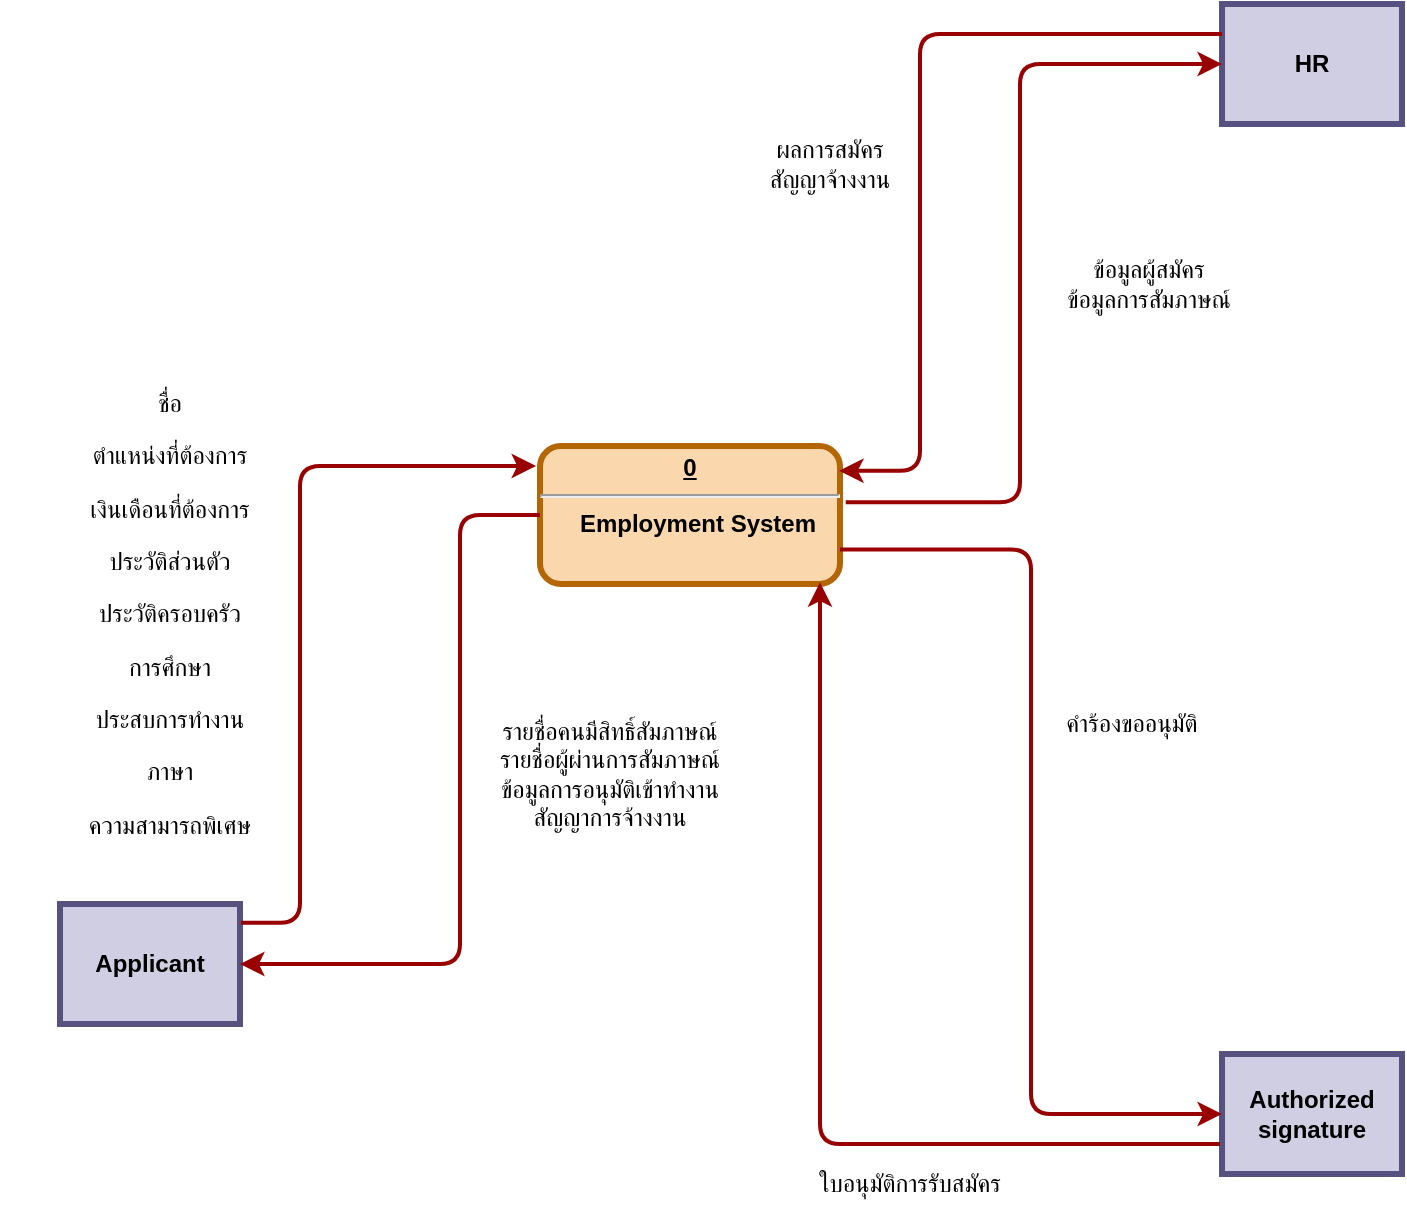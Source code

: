 <mxfile version="20.0.4" type="github" pages="6">
  <diagram name="lv0" id="c7558073-3199-34d8-9f00-42111426c3f3">
    <mxGraphModel dx="1660" dy="834" grid="1" gridSize="10" guides="1" tooltips="1" connect="1" arrows="1" fold="1" page="1" pageScale="1" pageWidth="1169" pageHeight="827" background="none" math="0" shadow="0">
      <root>
        <mxCell id="0" />
        <mxCell id="1" parent="0" />
        <mxCell id="7" value="&lt;p style=&quot;margin: 0px; margin-top: 4px; text-align: center; text-decoration: underline;&quot;&gt;0&lt;/p&gt;&lt;hr&gt;&lt;p style=&quot;margin: 0px; margin-left: 8px;&quot;&gt;Employment System&lt;/p&gt;" style="verticalAlign=middle;align=center;overflow=fill;fontSize=12;fontFamily=Helvetica;html=1;rounded=1;fontStyle=1;strokeWidth=3;fillColor=#fad7ac;strokeColor=#b46504;" parent="1" vertex="1">
          <mxGeometry x="480" y="281" width="150" height="69" as="geometry" />
        </mxCell>
        <mxCell id="12" value="HR" style="whiteSpace=wrap;align=center;verticalAlign=middle;fontStyle=1;strokeWidth=3;fillColor=#d0cee2;strokeColor=#56517e;" parent="1" vertex="1">
          <mxGeometry x="821" y="60.0" width="90" height="60" as="geometry" />
        </mxCell>
        <mxCell id="67" value="" style="edgeStyle=elbowEdgeStyle;elbow=horizontal;strokeColor=#990000;strokeWidth=2;exitX=1.019;exitY=0.408;exitDx=0;exitDy=0;exitPerimeter=0;" parent="1" source="7" target="12" edge="1">
          <mxGeometry width="100" height="100" relative="1" as="geometry">
            <mxPoint x="790.0" y="360" as="sourcePoint" />
            <mxPoint x="890.0" y="260" as="targetPoint" />
            <Array as="points">
              <mxPoint x="720" y="310" />
            </Array>
          </mxGeometry>
        </mxCell>
        <mxCell id="O-4J1lTecAsvAWt9Ey7i-96" value="Applicant" style="whiteSpace=wrap;align=center;verticalAlign=middle;fontStyle=1;strokeWidth=3;fillColor=#d0cee2;strokeColor=#56517e;" parent="1" vertex="1">
          <mxGeometry x="240" y="510" width="90" height="60" as="geometry" />
        </mxCell>
        <mxCell id="O-4J1lTecAsvAWt9Ey7i-98" value="" style="edgeStyle=elbowEdgeStyle;elbow=horizontal;strokeColor=#990000;strokeWidth=2;exitX=0;exitY=0.5;exitDx=0;exitDy=0;entryX=1;entryY=0.5;entryDx=0;entryDy=0;" parent="1" source="7" target="O-4J1lTecAsvAWt9Ey7i-96" edge="1">
          <mxGeometry width="100" height="100" relative="1" as="geometry">
            <mxPoint x="640" y="325.5" as="sourcePoint" />
            <mxPoint x="831" y="100" as="targetPoint" />
            <Array as="points">
              <mxPoint x="440" y="470" />
            </Array>
          </mxGeometry>
        </mxCell>
        <mxCell id="O-4J1lTecAsvAWt9Ey7i-99" value="Authorized signature" style="whiteSpace=wrap;align=center;verticalAlign=middle;fontStyle=1;strokeWidth=3;fillColor=#d0cee2;strokeColor=#56517e;" parent="1" vertex="1">
          <mxGeometry x="821" y="585" width="90" height="60" as="geometry" />
        </mxCell>
        <mxCell id="O-4J1lTecAsvAWt9Ey7i-100" value="" style="edgeStyle=elbowEdgeStyle;elbow=horizontal;strokeColor=#990000;strokeWidth=2;exitX=1;exitY=0.75;exitDx=0;exitDy=0;entryX=0;entryY=0.5;entryDx=0;entryDy=0;" parent="1" source="7" target="O-4J1lTecAsvAWt9Ey7i-99" edge="1">
          <mxGeometry width="100" height="100" relative="1" as="geometry">
            <mxPoint x="490" y="325.5" as="sourcePoint" />
            <mxPoint x="330" y="540" as="targetPoint" />
          </mxGeometry>
        </mxCell>
        <mxCell id="O-4J1lTecAsvAWt9Ey7i-101" value="" style="edgeStyle=elbowEdgeStyle;elbow=horizontal;strokeColor=#990000;strokeWidth=2;entryX=-0.013;entryY=0.145;entryDx=0;entryDy=0;entryPerimeter=0;exitX=1.006;exitY=0.156;exitDx=0;exitDy=0;exitPerimeter=0;" parent="1" source="O-4J1lTecAsvAWt9Ey7i-96" target="7" edge="1">
          <mxGeometry width="100" height="100" relative="1" as="geometry">
            <mxPoint x="330" y="510" as="sourcePoint" />
            <mxPoint x="581" y="400" as="targetPoint" />
            <Array as="points">
              <mxPoint x="360" y="500" />
              <mxPoint x="360" y="480" />
              <mxPoint x="360" y="480" />
              <mxPoint x="370" y="390" />
            </Array>
          </mxGeometry>
        </mxCell>
        <mxCell id="O-4J1lTecAsvAWt9Ey7i-102" value="&lt;p style=&quot;&quot;&gt;ชื่อ&lt;/p&gt;&lt;p style=&quot;&quot;&gt;ตำแหน่งที่ต้องการ&lt;/p&gt;&lt;p style=&quot;&quot;&gt;เงินเดือนที่ต้องการ&lt;/p&gt;&lt;p style=&quot;&quot;&gt;ประวัติส่วนตัว&lt;/p&gt;&lt;p style=&quot;&quot;&gt;ประวัติครอบครัว&lt;/p&gt;&lt;p style=&quot;&quot;&gt;การศึกษา&lt;/p&gt;&lt;p style=&quot;&quot;&gt;ประสบการทำงาน&lt;/p&gt;&lt;p style=&quot;&quot;&gt;ภาษา&lt;/p&gt;&lt;p style=&quot;&quot;&gt;ความสามารถพิเศษ&lt;/p&gt;" style="text;html=1;strokeColor=none;fillColor=none;align=center;verticalAlign=middle;whiteSpace=wrap;rounded=0;" parent="1" vertex="1">
          <mxGeometry x="210" y="250" width="170" height="230" as="geometry" />
        </mxCell>
        <mxCell id="O-4J1lTecAsvAWt9Ey7i-103" value="" style="edgeStyle=elbowEdgeStyle;elbow=horizontal;strokeColor=#990000;strokeWidth=2;entryX=0.93;entryY=0.988;entryDx=0;entryDy=0;entryPerimeter=0;" parent="1" target="7" edge="1">
          <mxGeometry width="100" height="100" relative="1" as="geometry">
            <mxPoint x="820" y="630" as="sourcePoint" />
            <mxPoint x="620" y="370" as="targetPoint" />
            <Array as="points">
              <mxPoint x="620" y="500" />
            </Array>
          </mxGeometry>
        </mxCell>
        <mxCell id="O-4J1lTecAsvAWt9Ey7i-104" value="คำร้องขออนุมัติ" style="text;html=1;strokeColor=none;fillColor=none;align=center;verticalAlign=middle;whiteSpace=wrap;rounded=0;fontFamily=Helvetica;fontSize=12;" parent="1" vertex="1">
          <mxGeometry x="731" y="400" width="90" height="40" as="geometry" />
        </mxCell>
        <mxCell id="O-4J1lTecAsvAWt9Ey7i-105" value="ใบอนุมัติการรับสมัคร" style="text;html=1;strokeColor=none;fillColor=none;align=center;verticalAlign=middle;whiteSpace=wrap;rounded=0;fontFamily=Helvetica;fontSize=12;" parent="1" vertex="1">
          <mxGeometry x="610" y="630" width="110" height="40" as="geometry" />
        </mxCell>
        <mxCell id="O-4J1lTecAsvAWt9Ey7i-106" value="รายชื่อคนมีสิทธิ์สัมภาษณ์&lt;br&gt;รายชื่อผู้ผ่านการสัมภาษณ์&lt;br&gt;ข้อมูลการอนุมัติเข้าทำงาน&lt;br&gt;สัญญาการจ้างงาน" style="text;html=1;strokeColor=none;fillColor=none;align=center;verticalAlign=middle;whiteSpace=wrap;rounded=0;fontFamily=Helvetica;fontSize=12;" parent="1" vertex="1">
          <mxGeometry x="440" y="360" width="150" height="170" as="geometry" />
        </mxCell>
        <mxCell id="O-4J1lTecAsvAWt9Ey7i-107" value="" style="edgeStyle=elbowEdgeStyle;elbow=horizontal;strokeColor=#990000;strokeWidth=2;exitX=0;exitY=0.25;exitDx=0;exitDy=0;entryX=0.997;entryY=0.179;entryDx=0;entryDy=0;entryPerimeter=0;" parent="1" source="12" target="7" edge="1">
          <mxGeometry width="100" height="100" relative="1" as="geometry">
            <mxPoint x="560" y="110" as="sourcePoint" />
            <mxPoint x="620" y="280" as="targetPoint" />
            <Array as="points">
              <mxPoint x="670" y="210" />
              <mxPoint x="680" y="130" />
            </Array>
          </mxGeometry>
        </mxCell>
        <mxCell id="O-4J1lTecAsvAWt9Ey7i-108" value="ข้อมูลผู้สมัคร&lt;br&gt;ข้อมูลการสัมภาษณ์" style="text;html=1;strokeColor=none;fillColor=none;align=center;verticalAlign=middle;whiteSpace=wrap;rounded=0;fontFamily=Helvetica;fontSize=12;" parent="1" vertex="1">
          <mxGeometry x="720" y="180" width="129" height="40" as="geometry" />
        </mxCell>
        <mxCell id="O-4J1lTecAsvAWt9Ey7i-109" value="ผลการสมัคร&lt;br&gt;สัญญาจ้างงาน" style="text;html=1;strokeColor=none;fillColor=none;align=center;verticalAlign=middle;whiteSpace=wrap;rounded=0;fontFamily=Helvetica;fontSize=12;" parent="1" vertex="1">
          <mxGeometry x="580" y="120" width="90" height="40" as="geometry" />
        </mxCell>
      </root>
    </mxGraphModel>
  </diagram>
  <diagram id="8sLC1xAiwVmiXuyFqgA7" name="DFD Fragments (1)">
    <mxGraphModel dx="1872" dy="834" grid="1" gridSize="10" guides="1" tooltips="1" connect="1" arrows="1" fold="1" page="1" pageScale="1" pageWidth="1169" pageHeight="827" math="0" shadow="0">
      <root>
        <mxCell id="0" />
        <mxCell id="1" parent="0" />
        <mxCell id="LtosZw7uV1UbpfrUT2hH-1" value="&lt;p style=&quot;margin: 4px 0px 0px; text-align: center; text-decoration: underline; font-size: 15px;&quot;&gt;&lt;span style=&quot;font-weight: normal;&quot;&gt;&lt;font style=&quot;font-size: 15px;&quot;&gt;1&lt;/font&gt;&lt;/span&gt;&lt;/p&gt;&lt;hr style=&quot;font-size: 15px;&quot;&gt;&lt;h2 style=&quot;background: transparent; border: 0px; margin: 0px 0px 20px; outline: 0px; padding: 0px; vertical-align: baseline; font-family: Arial, sans-serif; line-height: normal; letter-spacing: 0.5px; color: rgb(21, 51, 89); font-size: 15px;&quot;&gt;&lt;span style=&quot;background: transparent; border: 0px; margin: 0px; outline: 0px; padding: 0px; vertical-align: baseline; font-weight: normal;&quot;&gt;&lt;font style=&quot;font-size: 15px;&quot;&gt;Job Advertisement&lt;/font&gt;&lt;/span&gt;&lt;/h2&gt;" style="verticalAlign=middle;align=center;overflow=fill;fontSize=12;fontFamily=Helvetica;html=1;rounded=1;fontStyle=1;strokeWidth=3;fillColor=#fad7ac;strokeColor=#b46504;" parent="1" vertex="1">
          <mxGeometry x="600" y="379" width="150" height="61" as="geometry" />
        </mxCell>
        <mxCell id="z_L3z3zvhja_8bKu9Rp_-1" value="" style="edgeStyle=elbowEdgeStyle;elbow=horizontal;strokeColor=#990000;strokeWidth=2;exitX=0;exitY=0.5;exitDx=0;exitDy=0;entryX=-0.017;entryY=0.38;entryDx=0;entryDy=0;entryPerimeter=0;" parent="1" source="W3A5kHGVkcdwmaHuLIsQ-1" target="LtosZw7uV1UbpfrUT2hH-1" edge="1">
          <mxGeometry width="100" height="100" relative="1" as="geometry">
            <mxPoint x="410" y="400" as="sourcePoint" />
            <mxPoint x="400" y="400" as="targetPoint" />
            <Array as="points">
              <mxPoint x="480" y="390" />
            </Array>
          </mxGeometry>
        </mxCell>
        <mxCell id="W3A5kHGVkcdwmaHuLIsQ-1" value="HR" style="whiteSpace=wrap;align=center;verticalAlign=middle;fontStyle=1;strokeWidth=3;fillColor=#d0cee2;strokeColor=#56517e;" parent="1" vertex="1">
          <mxGeometry x="290" y="230" width="90" height="60" as="geometry" />
        </mxCell>
        <mxCell id="SFrPOgw51Fl_ykylfter-1" value="ข้อมูลการประกาศรับสมัครที่ต้องการปรับปรุง/เรียกดู" style="text;html=1;strokeColor=none;fillColor=none;align=center;verticalAlign=middle;whiteSpace=wrap;rounded=0;fontFamily=Helvetica;fontSize=12;" parent="1" vertex="1">
          <mxGeometry x="490" y="290" width="260" height="40" as="geometry" />
        </mxCell>
        <mxCell id="wBqopczfIAgqduGIGE79-1" value="Applicant" style="whiteSpace=wrap;align=center;verticalAlign=middle;fontStyle=1;strokeWidth=3;fillColor=#d0cee2;strokeColor=#56517e;" parent="1" vertex="1">
          <mxGeometry x="630" y="610" width="90" height="60" as="geometry" />
        </mxCell>
        <mxCell id="wBqopczfIAgqduGIGE79-3" value="" style="edgeStyle=elbowEdgeStyle;elbow=horizontal;strokeColor=#990000;strokeWidth=2;entryX=0.556;entryY=0;entryDx=0;entryDy=0;entryPerimeter=0;" parent="1" target="wBqopczfIAgqduGIGE79-1" edge="1">
          <mxGeometry width="100" height="100" relative="1" as="geometry">
            <mxPoint x="680" y="440" as="sourcePoint" />
            <mxPoint x="685" y="550" as="targetPoint" />
            <Array as="points">
              <mxPoint x="680" y="490" />
              <mxPoint x="690" y="550" />
              <mxPoint x="670" y="500" />
              <mxPoint x="690" y="570" />
            </Array>
          </mxGeometry>
        </mxCell>
        <mxCell id="wBqopczfIAgqduGIGE79-4" value="ข้อมูลการรับสมัคร" style="text;html=1;strokeColor=none;fillColor=none;align=center;verticalAlign=middle;whiteSpace=wrap;rounded=0;fontFamily=Helvetica;fontSize=12;" parent="1" vertex="1">
          <mxGeometry x="680" y="510" width="129" height="40" as="geometry" />
        </mxCell>
        <mxCell id="wBqopczfIAgqduGIGE79-5" value="" style="edgeStyle=elbowEdgeStyle;elbow=horizontal;strokeColor=#990000;strokeWidth=2;exitX=0;exitY=0.75;exitDx=0;exitDy=0;entryX=0.5;entryY=1;entryDx=0;entryDy=0;" parent="1" source="LtosZw7uV1UbpfrUT2hH-1" target="W3A5kHGVkcdwmaHuLIsQ-1" edge="1">
          <mxGeometry width="100" height="100" relative="1" as="geometry">
            <mxPoint x="520" y="450" as="sourcePoint" />
            <mxPoint x="350" y="480" as="targetPoint" />
            <Array as="points">
              <mxPoint x="500" y="540" />
              <mxPoint x="520" y="560" />
              <mxPoint x="500" y="510" />
              <mxPoint x="520" y="580" />
            </Array>
          </mxGeometry>
        </mxCell>
        <mxCell id="wBqopczfIAgqduGIGE79-6" value="ข้อมูลที่ผ่านการปรับปรุง/เรียกดู" style="text;html=1;strokeColor=none;fillColor=none;align=center;verticalAlign=middle;whiteSpace=wrap;rounded=0;fontFamily=Helvetica;fontSize=12;" parent="1" vertex="1">
          <mxGeometry x="325" y="550" width="260" height="40" as="geometry" />
        </mxCell>
      </root>
    </mxGraphModel>
  </diagram>
  <diagram id="nleLwlhJniTahkU61J5l" name="DFD Fragments (2)">
    <mxGraphModel dx="1872" dy="834" grid="1" gridSize="10" guides="1" tooltips="1" connect="1" arrows="1" fold="1" page="1" pageScale="1" pageWidth="1169" pageHeight="827" math="0" shadow="0">
      <root>
        <mxCell id="0" />
        <mxCell id="1" parent="0" />
        <mxCell id="G-CJamxf3PC7zpNuXS-P-1" value="&lt;p style=&quot;margin: 4px 0px 0px; text-align: center; text-decoration: underline; font-size: 15px;&quot;&gt;&lt;span style=&quot;font-weight: 400;&quot;&gt;2&lt;/span&gt;&lt;/p&gt;&lt;hr style=&quot;font-size: 15px;&quot;&gt;&lt;h2 style=&quot;background: transparent; border: 0px; margin: 0px 0px 20px; outline: 0px; padding: 0px; vertical-align: baseline; font-family: Arial, sans-serif; line-height: normal; letter-spacing: 0.5px; color: rgb(21, 51, 89); font-size: 15px;&quot;&gt;&lt;span style=&quot;background: transparent; border: 0px; margin: 0px; outline: 0px; padding: 0px; vertical-align: baseline; font-weight: normal;&quot;&gt;&lt;font style=&quot;font-size: 15px;&quot;&gt;Fill Out a Job Application&lt;/font&gt;&lt;/span&gt;&lt;/h2&gt;" style="verticalAlign=middle;align=center;overflow=fill;fontSize=12;fontFamily=Helvetica;html=1;rounded=1;fontStyle=1;strokeWidth=3;fillColor=#fad7ac;strokeColor=#b46504;" parent="1" vertex="1">
          <mxGeometry x="485" y="380" width="200" height="67" as="geometry" />
        </mxCell>
        <mxCell id="DEe9jedS6KyF-IOuDwaO-1" value="HR" style="whiteSpace=wrap;align=center;verticalAlign=middle;fontStyle=1;strokeWidth=3;fillColor=#d0cee2;strokeColor=#56517e;" parent="1" vertex="1">
          <mxGeometry x="290" y="230" width="90" height="60" as="geometry" />
        </mxCell>
        <mxCell id="DEe9jedS6KyF-IOuDwaO-2" value="Applicant" style="whiteSpace=wrap;align=center;verticalAlign=middle;fontStyle=1;strokeWidth=3;fillColor=#d0cee2;strokeColor=#56517e;" parent="1" vertex="1">
          <mxGeometry x="540" y="740" width="90" height="60" as="geometry" />
        </mxCell>
        <mxCell id="DEe9jedS6KyF-IOuDwaO-3" value="" style="edgeStyle=elbowEdgeStyle;elbow=horizontal;strokeColor=#990000;strokeWidth=2;exitX=0.5;exitY=0;exitDx=0;exitDy=0;" parent="1" source="DEe9jedS6KyF-IOuDwaO-2" edge="1">
          <mxGeometry width="100" height="100" relative="1" as="geometry">
            <mxPoint x="690" y="440" as="sourcePoint" />
            <mxPoint x="585" y="450" as="targetPoint" />
            <Array as="points">
              <mxPoint x="585" y="540" />
              <mxPoint x="680" y="490" />
              <mxPoint x="690" y="550" />
              <mxPoint x="670" y="500" />
              <mxPoint x="690" y="570" />
            </Array>
          </mxGeometry>
        </mxCell>
        <mxCell id="DEe9jedS6KyF-IOuDwaO-4" value="ข้อมูลการสมัคร" style="text;html=1;strokeColor=none;fillColor=none;align=center;verticalAlign=middle;whiteSpace=wrap;rounded=0;fontFamily=Helvetica;fontSize=12;" parent="1" vertex="1">
          <mxGeometry x="440" y="220" width="129" height="40" as="geometry" />
        </mxCell>
        <mxCell id="-PxKNaYnL8R88wHX3lTG-1" value="" style="edgeStyle=elbowEdgeStyle;elbow=horizontal;strokeColor=#990000;strokeWidth=2;exitX=0.5;exitY=0;exitDx=0;exitDy=0;entryX=1;entryY=0.5;entryDx=0;entryDy=0;" parent="1" source="G-CJamxf3PC7zpNuXS-P-1" target="DEe9jedS6KyF-IOuDwaO-1" edge="1">
          <mxGeometry width="100" height="100" relative="1" as="geometry">
            <mxPoint x="520" y="130" as="sourcePoint" />
            <mxPoint x="520" y="343" as="targetPoint" />
            <Array as="points">
              <mxPoint x="580" y="280" />
              <mxPoint x="615" y="173" />
              <mxPoint x="625" y="233" />
              <mxPoint x="605" y="183" />
              <mxPoint x="625" y="253" />
            </Array>
          </mxGeometry>
        </mxCell>
        <mxCell id="l5Qv_Z_ZlALvkvl0f38m-1" value="&lt;p style=&quot;&quot;&gt;ชื่อ&lt;/p&gt;&lt;p style=&quot;&quot;&gt;ตำแหน่งที่ต้องการ&lt;/p&gt;&lt;p style=&quot;&quot;&gt;เงินเดือนที่ต้องการ&lt;/p&gt;&lt;p style=&quot;&quot;&gt;ประวัติส่วนตัว&lt;/p&gt;&lt;p style=&quot;&quot;&gt;ประวัติครอบครัว&lt;/p&gt;&lt;p style=&quot;&quot;&gt;การศึกษา&lt;/p&gt;&lt;p style=&quot;&quot;&gt;ประสบการทำงาน&lt;/p&gt;&lt;p style=&quot;&quot;&gt;ภาษา&lt;/p&gt;&lt;p style=&quot;&quot;&gt;ความสามารถพิเศษ&lt;/p&gt;" style="text;html=1;strokeColor=none;fillColor=none;align=center;verticalAlign=middle;whiteSpace=wrap;rounded=0;" parent="1" vertex="1">
          <mxGeometry x="585" y="480" width="170" height="230" as="geometry" />
        </mxCell>
        <mxCell id="l5Qv_Z_ZlALvkvl0f38m-2" value="" style="edgeStyle=elbowEdgeStyle;elbow=horizontal;strokeColor=#990000;strokeWidth=2;exitX=1;exitY=0.5;exitDx=0;exitDy=0;" parent="1" source="G-CJamxf3PC7zpNuXS-P-1" edge="1">
          <mxGeometry width="100" height="100" relative="1" as="geometry">
            <mxPoint x="595" y="390" as="sourcePoint" />
            <mxPoint x="890" y="414" as="targetPoint" />
            <Array as="points">
              <mxPoint x="780" y="414" />
              <mxPoint x="625" y="183" />
              <mxPoint x="635" y="243" />
              <mxPoint x="615" y="193" />
              <mxPoint x="635" y="263" />
            </Array>
          </mxGeometry>
        </mxCell>
        <mxCell id="l5Qv_Z_ZlALvkvl0f38m-3" value="ข้อมูลผู้สมัคร" style="shape=partialRectangle;whiteSpace=wrap;html=1;left=0;right=0;fillColor=none;fontFamily=Helvetica;fontSize=15;" parent="1" vertex="1">
          <mxGeometry x="890" y="390" width="120" height="46" as="geometry" />
        </mxCell>
      </root>
    </mxGraphModel>
  </diagram>
  <diagram id="qltZQpy9sZm854QSvAhM" name="DFD Fragments (3)">
    <mxGraphModel dx="1872" dy="834" grid="1" gridSize="10" guides="1" tooltips="1" connect="1" arrows="1" fold="1" page="1" pageScale="1" pageWidth="1169" pageHeight="827" math="0" shadow="0">
      <root>
        <mxCell id="0" />
        <mxCell id="1" parent="0" />
        <mxCell id="NMnraWfw_cRmOXTxUpeJ-1" value="&lt;p style=&quot;margin: 4px 0px 0px; text-align: center; text-decoration: underline; font-size: 15px;&quot;&gt;&lt;span style=&quot;font-weight: 400;&quot;&gt;3&lt;/span&gt;&lt;/p&gt;&lt;hr style=&quot;font-size: 15px;&quot;&gt;&lt;h2 style=&quot;background: transparent; border: 0px; margin: 0px 0px 20px; outline: 0px; padding: 0px; vertical-align: baseline; line-height: normal;&quot;&gt;&lt;font face=&quot;Arial, sans-serif&quot; color=&quot;#153359&quot;&gt;&lt;span style=&quot;font-size: 15px; font-weight: 400; letter-spacing: 0.5px;&quot;&gt;Selection of Applicants&lt;/span&gt;&lt;/font&gt;&lt;br&gt;&lt;/h2&gt;" style="verticalAlign=middle;align=center;overflow=fill;fontSize=12;fontFamily=Helvetica;html=1;rounded=1;fontStyle=1;strokeWidth=3;fillColor=#fad7ac;strokeColor=#b46504;" parent="1" vertex="1">
          <mxGeometry x="485" y="380" width="200" height="67" as="geometry" />
        </mxCell>
        <mxCell id="XkGkj0_2CDNx-xTY7Uyo-1" value="" style="edgeStyle=elbowEdgeStyle;elbow=horizontal;strokeColor=#990000;strokeWidth=2;" parent="1" edge="1">
          <mxGeometry width="100" height="100" relative="1" as="geometry">
            <mxPoint x="685" y="413" as="sourcePoint" />
            <mxPoint x="885" y="413" as="targetPoint" />
            <Array as="points">
              <mxPoint x="775" y="413" />
              <mxPoint x="620" y="182" />
              <mxPoint x="630" y="242" />
              <mxPoint x="610" y="192" />
              <mxPoint x="630" y="262" />
            </Array>
          </mxGeometry>
        </mxCell>
        <mxCell id="qbEIOUkaqbJXR9jE9BNx-1" value="ข้อมูลผู้มีสิทธิ์สัมภาษณ์" style="shape=partialRectangle;whiteSpace=wrap;html=1;left=0;right=0;fillColor=none;fontFamily=Helvetica;fontSize=15;" parent="1" vertex="1">
          <mxGeometry x="890" y="390" width="150" height="46" as="geometry" />
        </mxCell>
        <mxCell id="qbEIOUkaqbJXR9jE9BNx-2" value="ข้อมูลผู้สมัคร" style="shape=partialRectangle;whiteSpace=wrap;html=1;left=0;right=0;fillColor=none;fontFamily=Helvetica;fontSize=15;" parent="1" vertex="1">
          <mxGeometry x="160" y="390" width="120" height="46" as="geometry" />
        </mxCell>
        <mxCell id="qbEIOUkaqbJXR9jE9BNx-3" value="" style="edgeStyle=elbowEdgeStyle;elbow=horizontal;strokeColor=#990000;strokeWidth=2;" parent="1" edge="1">
          <mxGeometry width="100" height="100" relative="1" as="geometry">
            <mxPoint x="285" y="414.0" as="sourcePoint" />
            <mxPoint x="485" y="414.0" as="targetPoint" />
            <Array as="points">
              <mxPoint x="375" y="414" />
              <mxPoint x="220" y="183" />
              <mxPoint x="230" y="243" />
              <mxPoint x="210" y="193" />
              <mxPoint x="230" y="263" />
            </Array>
          </mxGeometry>
        </mxCell>
        <mxCell id="XTr4BTC9t5j9Ilk2rqUG-1" value="HR" style="whiteSpace=wrap;align=center;verticalAlign=middle;fontStyle=1;strokeWidth=3;fillColor=#d0cee2;strokeColor=#56517e;" parent="1" vertex="1">
          <mxGeometry x="300" y="230" width="90" height="60" as="geometry" />
        </mxCell>
        <mxCell id="XTr4BTC9t5j9Ilk2rqUG-2" value="ข้อมูลการสมัครงาน" style="text;html=1;strokeColor=none;fillColor=none;align=center;verticalAlign=middle;whiteSpace=wrap;rounded=0;fontFamily=Helvetica;fontSize=12;" parent="1" vertex="1">
          <mxGeometry x="440" y="220" width="129" height="40" as="geometry" />
        </mxCell>
        <mxCell id="XTr4BTC9t5j9Ilk2rqUG-3" value="" style="edgeStyle=elbowEdgeStyle;elbow=horizontal;strokeColor=#990000;strokeWidth=2;exitX=0.5;exitY=0;exitDx=0;exitDy=0;entryX=1;entryY=0.5;entryDx=0;entryDy=0;" parent="1" source="NMnraWfw_cRmOXTxUpeJ-1" target="XTr4BTC9t5j9Ilk2rqUG-1" edge="1">
          <mxGeometry width="100" height="100" relative="1" as="geometry">
            <mxPoint x="585" y="380" as="sourcePoint" />
            <mxPoint x="520" y="343" as="targetPoint" />
            <Array as="points">
              <mxPoint x="580" y="280" />
              <mxPoint x="615" y="173" />
              <mxPoint x="625" y="233" />
              <mxPoint x="605" y="183" />
              <mxPoint x="625" y="253" />
            </Array>
          </mxGeometry>
        </mxCell>
        <mxCell id="3X-KB7NoF67AKiEBlAXK-1" value="" style="edgeStyle=elbowEdgeStyle;elbow=horizontal;strokeColor=#990000;strokeWidth=2;exitX=1;exitY=0.75;exitDx=0;exitDy=0;" parent="1" source="XTr4BTC9t5j9Ilk2rqUG-1" edge="1">
          <mxGeometry width="100" height="100" relative="1" as="geometry">
            <mxPoint x="340" y="330.0" as="sourcePoint" />
            <mxPoint x="540" y="380" as="targetPoint" />
            <Array as="points">
              <mxPoint x="540" y="300" />
              <mxPoint x="420" y="310" />
              <mxPoint x="540" y="320" />
              <mxPoint x="360" y="340" />
              <mxPoint x="275" y="99" />
              <mxPoint x="285" y="159" />
              <mxPoint x="265" y="109" />
              <mxPoint x="285" y="179" />
            </Array>
          </mxGeometry>
        </mxCell>
        <mxCell id="3X-KB7NoF67AKiEBlAXK-2" value="รายชื่อผู้ผ่านการสัมภาษณ์งาน" style="text;html=1;strokeColor=none;fillColor=none;align=center;verticalAlign=middle;whiteSpace=wrap;rounded=0;fontFamily=Helvetica;fontSize=12;" parent="1" vertex="1">
          <mxGeometry x="380" y="290" width="149" height="40" as="geometry" />
        </mxCell>
        <mxCell id="Lu41KiXMuXi3T5_g15Eh-1" value="Authorized signature" style="whiteSpace=wrap;align=center;verticalAlign=middle;fontStyle=1;strokeWidth=3;fillColor=#d0cee2;strokeColor=#56517e;" parent="1" vertex="1">
          <mxGeometry x="800" y="570" width="90" height="60" as="geometry" />
        </mxCell>
        <mxCell id="Lu41KiXMuXi3T5_g15Eh-2" value="" style="edgeStyle=elbowEdgeStyle;elbow=horizontal;strokeColor=#990000;strokeWidth=2;exitX=0.5;exitY=1;exitDx=0;exitDy=0;entryX=0;entryY=0.5;entryDx=0;entryDy=0;" parent="1" source="NMnraWfw_cRmOXTxUpeJ-1" target="Lu41KiXMuXi3T5_g15Eh-1" edge="1">
          <mxGeometry width="100" height="100" relative="1" as="geometry">
            <mxPoint x="585" y="460.0" as="sourcePoint" />
            <mxPoint x="290" y="690.25" as="targetPoint" />
            <Array as="points">
              <mxPoint x="590" y="613" />
            </Array>
          </mxGeometry>
        </mxCell>
        <mxCell id="Lu41KiXMuXi3T5_g15Eh-3" value="คำร้องขออนุมัติ" style="text;html=1;strokeColor=none;fillColor=none;align=center;verticalAlign=middle;whiteSpace=wrap;rounded=0;fontFamily=Helvetica;fontSize=12;" parent="1" vertex="1">
          <mxGeometry x="670" y="560" width="90" height="40" as="geometry" />
        </mxCell>
        <mxCell id="Lu41KiXMuXi3T5_g15Eh-4" value="" style="edgeStyle=elbowEdgeStyle;elbow=horizontal;strokeColor=#990000;strokeWidth=2;exitX=0.5;exitY=1;exitDx=0;exitDy=0;entryX=0.363;entryY=0.991;entryDx=0;entryDy=0;entryPerimeter=0;" parent="1" source="Lu41KiXMuXi3T5_g15Eh-1" target="NMnraWfw_cRmOXTxUpeJ-1" edge="1">
          <mxGeometry width="100" height="100" relative="1" as="geometry">
            <mxPoint x="560" y="590.0" as="sourcePoint" />
            <mxPoint x="775" y="743" as="targetPoint" />
            <Array as="points">
              <mxPoint x="565" y="756" />
            </Array>
          </mxGeometry>
        </mxCell>
        <mxCell id="Lu41KiXMuXi3T5_g15Eh-5" value="การอนุมัติ" style="text;html=1;strokeColor=none;fillColor=none;align=center;verticalAlign=middle;whiteSpace=wrap;rounded=0;fontFamily=Helvetica;fontSize=12;" parent="1" vertex="1">
          <mxGeometry x="660" y="720" width="90" height="40" as="geometry" />
        </mxCell>
        <mxCell id="09dTxcQ6dQYqg093Nzus-1" value="Authorized signature" style="whiteSpace=wrap;align=center;verticalAlign=middle;fontStyle=1;strokeWidth=3;fillColor=#d0cee2;strokeColor=#56517e;" parent="1" vertex="1">
          <mxGeometry x="800" y="570" width="90" height="60" as="geometry" />
        </mxCell>
        <mxCell id="09dTxcQ6dQYqg093Nzus-2" value="" style="edgeStyle=elbowEdgeStyle;elbow=horizontal;strokeColor=#990000;strokeWidth=2;exitX=0.5;exitY=1;exitDx=0;exitDy=0;entryX=0;entryY=0.5;entryDx=0;entryDy=0;" parent="1" target="09dTxcQ6dQYqg093Nzus-1" edge="1">
          <mxGeometry width="100" height="100" relative="1" as="geometry">
            <mxPoint x="585" y="447" as="sourcePoint" />
            <mxPoint x="290" y="690.25" as="targetPoint" />
            <Array as="points">
              <mxPoint x="590" y="613" />
            </Array>
          </mxGeometry>
        </mxCell>
        <mxCell id="09dTxcQ6dQYqg093Nzus-3" value="คำร้องขออนุมัติ" style="text;html=1;strokeColor=none;fillColor=none;align=center;verticalAlign=middle;whiteSpace=wrap;rounded=0;fontFamily=Helvetica;fontSize=12;" parent="1" vertex="1">
          <mxGeometry x="670" y="560" width="90" height="40" as="geometry" />
        </mxCell>
      </root>
    </mxGraphModel>
  </diagram>
  <diagram id="IAJVAnzr9V3GliZeMvCe" name="DFD Fragments (4)">
    <mxGraphModel dx="1872" dy="834" grid="1" gridSize="10" guides="1" tooltips="1" connect="1" arrows="1" fold="1" page="1" pageScale="1" pageWidth="1169" pageHeight="827" math="0" shadow="0">
      <root>
        <mxCell id="0" />
        <mxCell id="1" parent="0" />
        <mxCell id="hAdEK6f-JViYCakwtKsw-1" value="&lt;p style=&quot;margin: 4px 0px 0px; text-align: center; text-decoration: underline; font-size: 15px;&quot;&gt;&lt;span style=&quot;font-weight: 400;&quot;&gt;4&lt;/span&gt;&lt;/p&gt;&lt;hr style=&quot;font-size: 15px;&quot;&gt;&lt;h2 style=&quot;background: transparent; border: 0px; margin: 0px 0px 20px; outline: 0px; padding: 0px; vertical-align: baseline; line-height: normal;&quot;&gt;&lt;font face=&quot;Arial, sans-serif&quot; color=&quot;#153359&quot;&gt;&lt;span style=&quot;font-size: 15px; font-weight: 400; letter-spacing: 0.5px;&quot;&gt;Report&lt;/span&gt;&lt;/font&gt;&lt;/h2&gt;" style="verticalAlign=middle;align=center;overflow=fill;fontSize=12;fontFamily=Helvetica;html=1;rounded=1;fontStyle=1;strokeWidth=3;fillColor=#fad7ac;strokeColor=#b46504;" parent="1" vertex="1">
          <mxGeometry x="485" y="380" width="200" height="67" as="geometry" />
        </mxCell>
        <mxCell id="e-7hdSGmClChZMW_bAOF-1" value="HR" style="whiteSpace=wrap;align=center;verticalAlign=middle;fontStyle=1;strokeWidth=3;fillColor=#d0cee2;strokeColor=#56517e;" parent="1" vertex="1">
          <mxGeometry x="300" y="230" width="90" height="60" as="geometry" />
        </mxCell>
        <mxCell id="e-7hdSGmClChZMW_bAOF-2" value="ข้อมูลการสัมภาษณ์" style="text;html=1;strokeColor=none;fillColor=none;align=center;verticalAlign=middle;whiteSpace=wrap;rounded=0;fontFamily=Helvetica;fontSize=12;" parent="1" vertex="1">
          <mxGeometry x="456" y="220" width="129" height="40" as="geometry" />
        </mxCell>
        <mxCell id="e-7hdSGmClChZMW_bAOF-3" value="รายชื่อผู้ผ่านการสัมภาษณ์" style="text;html=1;strokeColor=none;fillColor=none;align=center;verticalAlign=middle;whiteSpace=wrap;rounded=0;fontFamily=Helvetica;fontSize=12;" parent="1" vertex="1">
          <mxGeometry x="400" y="290" width="149" height="40" as="geometry" />
        </mxCell>
        <mxCell id="uWT2rGwftHXEIClU3fvB-1" value="" style="edgeStyle=elbowEdgeStyle;elbow=horizontal;strokeColor=#990000;strokeWidth=2;entryX=1;entryY=0.5;entryDx=0;entryDy=0;" parent="1" target="e-7hdSGmClChZMW_bAOF-1" edge="1">
          <mxGeometry width="100" height="100" relative="1" as="geometry">
            <mxPoint x="610" y="378" as="sourcePoint" />
            <mxPoint x="669" y="355" as="targetPoint" />
            <Array as="points">
              <mxPoint x="610" y="330" />
              <mxPoint x="549" y="285" />
              <mxPoint x="669" y="295" />
              <mxPoint x="489" y="315" />
              <mxPoint x="404" y="74" />
              <mxPoint x="414" y="134" />
              <mxPoint x="394" y="84" />
              <mxPoint x="414" y="154" />
            </Array>
          </mxGeometry>
        </mxCell>
        <mxCell id="uWT2rGwftHXEIClU3fvB-2" value="" style="edgeStyle=elbowEdgeStyle;elbow=horizontal;strokeColor=#990000;strokeWidth=2;exitX=1;exitY=0.75;exitDx=0;exitDy=0;" parent="1" source="e-7hdSGmClChZMW_bAOF-1" edge="1">
          <mxGeometry width="100" height="100" relative="1" as="geometry">
            <mxPoint x="400" y="285" as="sourcePoint" />
            <mxPoint x="550" y="380" as="targetPoint" />
            <Array as="points">
              <mxPoint x="550" y="310" />
              <mxPoint x="430" y="320" />
              <mxPoint x="550" y="330" />
              <mxPoint x="370" y="350" />
              <mxPoint x="285" y="109" />
              <mxPoint x="295" y="169" />
              <mxPoint x="275" y="119" />
              <mxPoint x="295" y="189" />
            </Array>
          </mxGeometry>
        </mxCell>
        <mxCell id="gFaY8AUNLkl9NvaKRvEB-1" value="" style="edgeStyle=elbowEdgeStyle;elbow=horizontal;strokeColor=#990000;strokeWidth=2;" parent="1" edge="1">
          <mxGeometry width="100" height="100" relative="1" as="geometry">
            <mxPoint x="285" y="414" as="sourcePoint" />
            <mxPoint x="485" y="414" as="targetPoint" />
            <Array as="points">
              <mxPoint x="375" y="414" />
              <mxPoint x="220" y="183" />
              <mxPoint x="230" y="243" />
              <mxPoint x="210" y="193" />
              <mxPoint x="230" y="263" />
            </Array>
          </mxGeometry>
        </mxCell>
        <mxCell id="gFaY8AUNLkl9NvaKRvEB-2" value="ข้อมูลผู้มีสิทธิ์สัมภาษณ์" style="shape=partialRectangle;whiteSpace=wrap;html=1;left=0;right=0;fillColor=none;fontFamily=Helvetica;fontSize=15;" parent="1" vertex="1">
          <mxGeometry x="130" y="391" width="150" height="46" as="geometry" />
        </mxCell>
        <mxCell id="udkFmBMs0dbvIUtfg85Y-1" value="ข้อมูลการรับเข้าทำงาน" style="shape=partialRectangle;whiteSpace=wrap;html=1;left=0;right=0;fillColor=none;fontFamily=Helvetica;fontSize=15;" parent="1" vertex="1">
          <mxGeometry x="890" y="391" width="150" height="46" as="geometry" />
        </mxCell>
        <mxCell id="udkFmBMs0dbvIUtfg85Y-2" value="" style="edgeStyle=elbowEdgeStyle;elbow=horizontal;strokeColor=#990000;strokeWidth=2;" parent="1" edge="1">
          <mxGeometry width="100" height="100" relative="1" as="geometry">
            <mxPoint x="685" y="413.52" as="sourcePoint" />
            <mxPoint x="885" y="413.52" as="targetPoint" />
            <Array as="points">
              <mxPoint x="775" y="413.52" />
              <mxPoint x="620" y="182.52" />
              <mxPoint x="630" y="242.52" />
              <mxPoint x="610" y="192.52" />
              <mxPoint x="630" y="262.52" />
            </Array>
          </mxGeometry>
        </mxCell>
        <mxCell id="bI0ZbWlsxCEWj-szLsqG-1" value="" style="edgeStyle=elbowEdgeStyle;elbow=horizontal;strokeColor=#990000;strokeWidth=2;exitX=0;exitY=0.75;exitDx=0;exitDy=0;" parent="1" source="bI0ZbWlsxCEWj-szLsqG-3" target="hAdEK6f-JViYCakwtKsw-1" edge="1">
          <mxGeometry width="100" height="100" relative="1" as="geometry">
            <mxPoint x="845" y="630" as="sourcePoint" />
            <mxPoint x="570" y="460" as="targetPoint" />
            <Array as="points">
              <mxPoint x="570" y="560" />
            </Array>
          </mxGeometry>
        </mxCell>
        <mxCell id="bI0ZbWlsxCEWj-szLsqG-2" value="การอนุมัติการจ้างงาน" style="text;html=1;strokeColor=none;fillColor=none;align=center;verticalAlign=middle;whiteSpace=wrap;rounded=0;fontFamily=Helvetica;fontSize=12;" parent="1" vertex="1">
          <mxGeometry x="650" y="620" width="110" height="40" as="geometry" />
        </mxCell>
        <mxCell id="bI0ZbWlsxCEWj-szLsqG-3" value="Authorized signature" style="whiteSpace=wrap;align=center;verticalAlign=middle;fontStyle=1;strokeWidth=3;fillColor=#d0cee2;strokeColor=#56517e;" parent="1" vertex="1">
          <mxGeometry x="800" y="570" width="90" height="60" as="geometry" />
        </mxCell>
        <mxCell id="bI0ZbWlsxCEWj-szLsqG-4" value="" style="edgeStyle=elbowEdgeStyle;elbow=horizontal;strokeColor=#990000;strokeWidth=2;exitX=0.5;exitY=1;exitDx=0;exitDy=0;entryX=0;entryY=0.5;entryDx=0;entryDy=0;" parent="1" source="hAdEK6f-JViYCakwtKsw-1" target="bI0ZbWlsxCEWj-szLsqG-3" edge="1">
          <mxGeometry width="100" height="100" relative="1" as="geometry">
            <mxPoint x="585" y="447" as="sourcePoint" />
            <mxPoint x="290" y="690.25" as="targetPoint" />
            <Array as="points">
              <mxPoint x="590" y="613" />
            </Array>
          </mxGeometry>
        </mxCell>
        <mxCell id="bI0ZbWlsxCEWj-szLsqG-5" value="คำร้องขออนุมัติ" style="text;html=1;strokeColor=none;fillColor=none;align=center;verticalAlign=middle;whiteSpace=wrap;rounded=0;fontFamily=Helvetica;fontSize=12;" parent="1" vertex="1">
          <mxGeometry x="670" y="560" width="90" height="40" as="geometry" />
        </mxCell>
        <mxCell id="KDFcHM0jmLefQEeZ76cd-1" value="Applicant" style="whiteSpace=wrap;align=center;verticalAlign=middle;fontStyle=1;strokeWidth=3;fillColor=#d0cee2;strokeColor=#56517e;" parent="1" vertex="1">
          <mxGeometry x="240" y="700" width="90" height="60" as="geometry" />
        </mxCell>
        <mxCell id="KDFcHM0jmLefQEeZ76cd-2" value="" style="edgeStyle=elbowEdgeStyle;elbow=horizontal;strokeColor=#990000;strokeWidth=2;exitX=1;exitY=0.5;exitDx=0;exitDy=0;entryX=0;entryY=1;entryDx=0;entryDy=0;" parent="1" source="KDFcHM0jmLefQEeZ76cd-1" target="hAdEK6f-JViYCakwtKsw-1" edge="1">
          <mxGeometry width="100" height="100" relative="1" as="geometry">
            <mxPoint x="430" y="410" as="sourcePoint" />
            <mxPoint x="325" y="420" as="targetPoint" />
            <Array as="points">
              <mxPoint x="440" y="520" />
              <mxPoint x="420" y="460" />
              <mxPoint x="430" y="520" />
              <mxPoint x="410" y="470" />
              <mxPoint x="430" y="540" />
            </Array>
          </mxGeometry>
        </mxCell>
        <mxCell id="Ei0Ilnx4tNydho9pKVgR-1" value="ข้อมูลการสัมภาษณ์" style="text;html=1;strokeColor=none;fillColor=none;align=center;verticalAlign=middle;whiteSpace=wrap;rounded=0;fontFamily=Helvetica;fontSize=12;" parent="1" vertex="1">
          <mxGeometry x="430" y="660" width="129" height="40" as="geometry" />
        </mxCell>
        <mxCell id="Ei0Ilnx4tNydho9pKVgR-2" value="" style="edgeStyle=elbowEdgeStyle;elbow=horizontal;strokeColor=#990000;strokeWidth=2;exitX=0;exitY=0.75;exitDx=0;exitDy=0;entryX=0.556;entryY=0;entryDx=0;entryDy=0;entryPerimeter=0;" parent="1" source="hAdEK6f-JViYCakwtKsw-1" target="KDFcHM0jmLefQEeZ76cd-1" edge="1">
          <mxGeometry width="100" height="100" relative="1" as="geometry">
            <mxPoint x="125" y="595" as="sourcePoint" />
            <mxPoint x="290" y="690" as="targetPoint" />
            <Array as="points">
              <mxPoint x="290" y="450" />
              <mxPoint x="165" y="640" />
              <mxPoint x="285" y="650" />
              <mxPoint x="105" y="670" />
              <mxPoint x="20" y="429" />
              <mxPoint x="30" y="489" />
              <mxPoint x="10" y="439" />
              <mxPoint x="30" y="509" />
            </Array>
          </mxGeometry>
        </mxCell>
        <mxCell id="Ei0Ilnx4tNydho9pKVgR-3" value="ผลการสัมภาษณ์" style="text;html=1;strokeColor=none;fillColor=none;align=center;verticalAlign=middle;whiteSpace=wrap;rounded=0;fontFamily=Helvetica;fontSize=12;" parent="1" vertex="1">
          <mxGeometry x="271" y="550" width="129" height="40" as="geometry" />
        </mxCell>
      </root>
    </mxGraphModel>
  </diagram>
  <diagram id="SYDRPaeIRv5nN8a1ZeaU" name="รวม">
    <mxGraphModel dx="2880" dy="1283" grid="1" gridSize="10" guides="1" tooltips="1" connect="1" arrows="1" fold="1" page="1" pageScale="1" pageWidth="1169" pageHeight="827" math="0" shadow="0">
      <root>
        <mxCell id="0" />
        <mxCell id="1" parent="0" />
        <mxCell id="Z_1l81pfSoPoxN2BK8_--1" value="&lt;p style=&quot;margin: 4px 0px 0px; text-align: center; text-decoration: underline; font-size: 15px;&quot;&gt;&lt;span style=&quot;font-weight: normal;&quot;&gt;&lt;font style=&quot;font-size: 15px;&quot;&gt;1&lt;/font&gt;&lt;/span&gt;&lt;/p&gt;&lt;hr style=&quot;font-size: 15px;&quot;&gt;&lt;h2 style=&quot;background: transparent; border: 0px; margin: 0px 0px 20px; outline: 0px; padding: 0px; vertical-align: baseline; font-family: Arial, sans-serif; line-height: normal; letter-spacing: 0.5px; color: rgb(21, 51, 89); font-size: 15px;&quot;&gt;&lt;span style=&quot;background: transparent; border: 0px; margin: 0px; outline: 0px; padding: 0px; vertical-align: baseline; font-weight: normal;&quot;&gt;&lt;font style=&quot;font-size: 15px;&quot;&gt;Job Advertisement&lt;/font&gt;&lt;/span&gt;&lt;/h2&gt;" style="verticalAlign=middle;align=center;overflow=fill;fontSize=12;fontFamily=Helvetica;html=1;rounded=1;fontStyle=1;strokeWidth=3;fillColor=#fad7ac;strokeColor=#b46504;" vertex="1" parent="1">
          <mxGeometry x="580" y="660" width="150" height="61" as="geometry" />
        </mxCell>
        <mxCell id="Z_1l81pfSoPoxN2BK8_--2" value="" style="edgeStyle=elbowEdgeStyle;elbow=horizontal;strokeColor=#990000;strokeWidth=2;entryX=0;entryY=0.75;entryDx=0;entryDy=0;exitX=0.352;exitY=1.014;exitDx=0;exitDy=0;exitPerimeter=0;" edge="1" parent="1" source="Z_1l81pfSoPoxN2BK8_--3" target="Z_1l81pfSoPoxN2BK8_--1">
          <mxGeometry width="100" height="100" relative="1" as="geometry">
            <mxPoint x="230" y="340" as="sourcePoint" />
            <mxPoint x="400" y="360" as="targetPoint" />
            <Array as="points">
              <mxPoint x="310" y="520" />
            </Array>
          </mxGeometry>
        </mxCell>
        <mxCell id="Z_1l81pfSoPoxN2BK8_--3" value="HR" style="whiteSpace=wrap;align=center;verticalAlign=middle;fontStyle=1;strokeWidth=3;fillColor=#d0cee2;strokeColor=#56517e;" vertex="1" parent="1">
          <mxGeometry x="280" y="210" width="90" height="60" as="geometry" />
        </mxCell>
        <mxCell id="Z_1l81pfSoPoxN2BK8_--4" value="ข้อมูลการประกาศรับสมัครที่ต้องการปรับปรุง/เรียกดู" style="text;html=1;strokeColor=none;fillColor=none;align=center;verticalAlign=middle;whiteSpace=wrap;rounded=0;fontFamily=Helvetica;fontSize=12;" vertex="1" parent="1">
          <mxGeometry x="50" y="520" width="260" height="40" as="geometry" />
        </mxCell>
        <mxCell id="Z_1l81pfSoPoxN2BK8_--5" value="Applicant" style="whiteSpace=wrap;align=center;verticalAlign=middle;fontStyle=1;strokeWidth=3;fillColor=#d0cee2;strokeColor=#56517e;" vertex="1" parent="1">
          <mxGeometry x="870" y="430" width="90" height="60" as="geometry" />
        </mxCell>
        <mxCell id="Z_1l81pfSoPoxN2BK8_--6" value="" style="edgeStyle=elbowEdgeStyle;elbow=horizontal;strokeColor=#990000;strokeWidth=2;exitX=0.4;exitY=-0.041;exitDx=0;exitDy=0;exitPerimeter=0;" edge="1" parent="1" target="Z_1l81pfSoPoxN2BK8_--5" source="Z_1l81pfSoPoxN2BK8_--1">
          <mxGeometry width="100" height="100" relative="1" as="geometry">
            <mxPoint x="640" y="650" as="sourcePoint" />
            <mxPoint x="640" y="410" as="targetPoint" />
            <Array as="points">
              <mxPoint x="640" y="610" />
              <mxPoint x="680" y="450" />
              <mxPoint x="690" y="510" />
              <mxPoint x="670" y="460" />
              <mxPoint x="690" y="530" />
            </Array>
          </mxGeometry>
        </mxCell>
        <mxCell id="Z_1l81pfSoPoxN2BK8_--7" value="ข้อมูลการรับสมัคร" style="text;html=1;strokeColor=none;fillColor=none;align=center;verticalAlign=middle;whiteSpace=wrap;rounded=0;fontFamily=Helvetica;fontSize=12;" vertex="1" parent="1">
          <mxGeometry x="525" y="490" width="120" height="30" as="geometry" />
        </mxCell>
        <mxCell id="Z_1l81pfSoPoxN2BK8_--8" value="" style="edgeStyle=elbowEdgeStyle;elbow=horizontal;strokeColor=#990000;strokeWidth=2;exitX=-0.006;exitY=0.123;exitDx=0;exitDy=0;entryX=1;entryY=0.75;entryDx=0;entryDy=0;exitPerimeter=0;" edge="1" parent="1" source="Z_1l81pfSoPoxN2BK8_--1" target="Z_1l81pfSoPoxN2BK8_--3">
          <mxGeometry width="100" height="100" relative="1" as="geometry">
            <mxPoint x="520" y="410" as="sourcePoint" />
            <mxPoint x="350" y="440" as="targetPoint" />
            <Array as="points">
              <mxPoint x="500" y="500" />
              <mxPoint x="520" y="520" />
              <mxPoint x="500" y="470" />
              <mxPoint x="520" y="540" />
            </Array>
          </mxGeometry>
        </mxCell>
        <mxCell id="Z_1l81pfSoPoxN2BK8_--9" value="ข้อมูลที่ผ่านการปรับปรุง/เรียกดู" style="text;html=1;strokeColor=none;fillColor=none;align=center;verticalAlign=middle;whiteSpace=wrap;rounded=0;fontFamily=Helvetica;fontSize=12;" vertex="1" parent="1">
          <mxGeometry x="359" y="220" width="200" height="30" as="geometry" />
        </mxCell>
        <mxCell id="3Zrs9h4hffd7g7u0QByl-1" value="&lt;p style=&quot;margin: 4px 0px 0px; text-align: center; text-decoration: underline; font-size: 15px;&quot;&gt;&lt;span style=&quot;font-weight: 400;&quot;&gt;2&lt;/span&gt;&lt;/p&gt;&lt;hr style=&quot;font-size: 15px;&quot;&gt;&lt;h2 style=&quot;background: transparent; border: 0px; margin: 0px 0px 20px; outline: 0px; padding: 0px; vertical-align: baseline; font-family: Arial, sans-serif; line-height: normal; letter-spacing: 0.5px; color: rgb(21, 51, 89); font-size: 15px;&quot;&gt;&lt;span style=&quot;background: transparent; border: 0px; margin: 0px; outline: 0px; padding: 0px; vertical-align: baseline; font-weight: normal;&quot;&gt;&lt;font style=&quot;font-size: 15px;&quot;&gt;Fill Out a Job Application&lt;/font&gt;&lt;/span&gt;&lt;/h2&gt;" style="verticalAlign=middle;align=center;overflow=fill;fontSize=12;fontFamily=Helvetica;html=1;rounded=1;fontStyle=1;strokeWidth=3;fillColor=#fad7ac;strokeColor=#b46504;" vertex="1" parent="1">
          <mxGeometry x="609" y="80" width="200" height="67" as="geometry" />
        </mxCell>
        <mxCell id="3Zrs9h4hffd7g7u0QByl-5" value="ข้อมูลการสมัคร" style="text;html=1;strokeColor=none;fillColor=none;align=center;verticalAlign=middle;whiteSpace=wrap;rounded=0;fontFamily=Helvetica;fontSize=12;" vertex="1" parent="1">
          <mxGeometry x="430" y="120" width="129" height="40" as="geometry" />
        </mxCell>
        <mxCell id="3Zrs9h4hffd7g7u0QByl-6" value="" style="edgeStyle=elbowEdgeStyle;elbow=horizontal;strokeColor=#990000;strokeWidth=2;exitX=0;exitY=0.5;exitDx=0;exitDy=0;entryX=0.444;entryY=0;entryDx=0;entryDy=0;entryPerimeter=0;" edge="1" parent="1" source="3Zrs9h4hffd7g7u0QByl-1" target="Z_1l81pfSoPoxN2BK8_--3">
          <mxGeometry width="100" height="100" relative="1" as="geometry">
            <mxPoint x="520" y="90" as="sourcePoint" />
            <mxPoint x="320" y="200" as="targetPoint" />
            <Array as="points">
              <mxPoint x="320" y="114" />
              <mxPoint x="615" y="133" />
              <mxPoint x="625" y="193" />
              <mxPoint x="605" y="143" />
              <mxPoint x="625" y="213" />
            </Array>
          </mxGeometry>
        </mxCell>
        <mxCell id="3Zrs9h4hffd7g7u0QByl-7" value="&lt;p style=&quot;&quot;&gt;ชื่อ&lt;/p&gt;&lt;p style=&quot;&quot;&gt;ตำแหน่งที่ต้องการ&lt;/p&gt;&lt;p style=&quot;&quot;&gt;เงินเดือนที่ต้องการ&lt;/p&gt;&lt;p style=&quot;&quot;&gt;ประวัติส่วนตัว&lt;/p&gt;&lt;p style=&quot;&quot;&gt;ประวัติครอบครัว&lt;/p&gt;&lt;p style=&quot;&quot;&gt;การศึกษา&lt;/p&gt;&lt;p style=&quot;&quot;&gt;ประสบการทำงาน&lt;/p&gt;&lt;p style=&quot;&quot;&gt;ภาษา&lt;/p&gt;&lt;p style=&quot;&quot;&gt;ความสามารถพิเศษ&lt;/p&gt;" style="text;html=1;strokeColor=none;fillColor=none;align=center;verticalAlign=middle;whiteSpace=wrap;rounded=0;" vertex="1" parent="1">
          <mxGeometry x="745" y="164" width="170" height="230" as="geometry" />
        </mxCell>
        <mxCell id="3Zrs9h4hffd7g7u0QByl-8" value="" style="edgeStyle=elbowEdgeStyle;elbow=horizontal;strokeColor=#990000;strokeWidth=2;" edge="1" parent="1">
          <mxGeometry width="100" height="100" relative="1" as="geometry">
            <mxPoint x="810" y="120" as="sourcePoint" />
            <mxPoint x="910" y="120" as="targetPoint" />
            <Array as="points">
              <mxPoint x="850" y="200" />
              <mxPoint x="780" y="374" />
              <mxPoint x="625" y="143" />
              <mxPoint x="635" y="203" />
              <mxPoint x="615" y="153" />
              <mxPoint x="635" y="223" />
            </Array>
          </mxGeometry>
        </mxCell>
        <mxCell id="3Zrs9h4hffd7g7u0QByl-9" value="ข้อมูลผู้สมัคร" style="shape=partialRectangle;whiteSpace=wrap;html=1;left=0;right=0;fillColor=none;fontFamily=Helvetica;fontSize=15;" vertex="1" parent="1">
          <mxGeometry x="915" y="101" width="120" height="46" as="geometry" />
        </mxCell>
        <mxCell id="LkPyAIk5vH01AcjIaeGU-1" value="" style="edgeStyle=elbowEdgeStyle;elbow=horizontal;strokeColor=#990000;strokeWidth=2;exitX=0;exitY=0;exitDx=0;exitDy=0;" edge="1" parent="1" source="Z_1l81pfSoPoxN2BK8_--5">
          <mxGeometry width="100" height="100" relative="1" as="geometry">
            <mxPoint x="860" y="430" as="sourcePoint" />
            <mxPoint x="770" y="150" as="targetPoint" />
            <Array as="points">
              <mxPoint x="770" y="240" />
              <mxPoint x="865" y="190" />
              <mxPoint x="875" y="250" />
              <mxPoint x="855" y="200" />
              <mxPoint x="875" y="270" />
            </Array>
          </mxGeometry>
        </mxCell>
        <mxCell id="A3H7UxoAb-lc6EFQqEhx-1" value="" style="edgeStyle=elbowEdgeStyle;elbow=horizontal;strokeColor=#990000;strokeWidth=2;" edge="1" parent="1">
          <mxGeometry width="100" height="100" relative="1" as="geometry">
            <mxPoint x="1035" y="123.5" as="sourcePoint" />
            <mxPoint x="1235" y="124" as="targetPoint" />
            <Array as="points">
              <mxPoint x="1125" y="123.5" />
              <mxPoint x="970" y="-107.5" />
              <mxPoint x="980" y="-47.5" />
              <mxPoint x="960" y="-97.5" />
              <mxPoint x="980" y="-27.5" />
            </Array>
          </mxGeometry>
        </mxCell>
        <mxCell id="SD0q7soaXzV9-1OiY_Tx-1" value="&lt;p style=&quot;margin: 4px 0px 0px; text-align: center; text-decoration: underline; font-size: 15px;&quot;&gt;&lt;span style=&quot;font-weight: 400;&quot;&gt;3&lt;/span&gt;&lt;/p&gt;&lt;hr style=&quot;font-size: 15px;&quot;&gt;&lt;h2 style=&quot;background: transparent; border: 0px; margin: 0px 0px 20px; outline: 0px; padding: 0px; vertical-align: baseline; line-height: normal;&quot;&gt;&lt;font face=&quot;Arial, sans-serif&quot; color=&quot;#153359&quot;&gt;&lt;span style=&quot;font-size: 15px; font-weight: 400; letter-spacing: 0.5px;&quot;&gt;Selection of Applicants&lt;/span&gt;&lt;/font&gt;&lt;br&gt;&lt;/h2&gt;" style="verticalAlign=middle;align=center;overflow=fill;fontSize=12;fontFamily=Helvetica;html=1;rounded=1;fontStyle=1;strokeWidth=3;fillColor=#fad7ac;strokeColor=#b46504;" vertex="1" parent="1">
          <mxGeometry x="1240" y="93" width="200" height="67" as="geometry" />
        </mxCell>
        <mxCell id="Cy-aDzVbGsyYs0fgZdc--1" value="HR" style="whiteSpace=wrap;align=center;verticalAlign=middle;fontStyle=1;strokeWidth=3;fillColor=#d0cee2;strokeColor=#56517e;" vertex="1" parent="1">
          <mxGeometry x="1079" y="370" width="90" height="60" as="geometry" />
        </mxCell>
        <mxCell id="Cy-aDzVbGsyYs0fgZdc--2" value="ข้อมูลการสมัครงาน" style="text;html=1;strokeColor=none;fillColor=none;align=center;verticalAlign=middle;whiteSpace=wrap;rounded=0;fontFamily=Helvetica;fontSize=12;" vertex="1" parent="1">
          <mxGeometry x="1111" y="270" width="129" height="40" as="geometry" />
        </mxCell>
        <mxCell id="Cy-aDzVbGsyYs0fgZdc--3" value="" style="edgeStyle=elbowEdgeStyle;elbow=horizontal;strokeColor=#990000;strokeWidth=2;" edge="1" parent="1">
          <mxGeometry width="100" height="100" relative="1" as="geometry">
            <mxPoint x="1285" y="160" as="sourcePoint" />
            <mxPoint x="1120" y="360" as="targetPoint" />
            <Array as="points">
              <mxPoint x="1120" y="230" />
              <mxPoint x="1470" y="203" />
              <mxPoint x="1480" y="263" />
              <mxPoint x="1460" y="213" />
              <mxPoint x="1480" y="283" />
            </Array>
          </mxGeometry>
        </mxCell>
        <mxCell id="Cy-aDzVbGsyYs0fgZdc--4" value="" style="edgeStyle=elbowEdgeStyle;elbow=horizontal;strokeColor=#990000;strokeWidth=2;exitX=1.013;exitY=0.364;exitDx=0;exitDy=0;exitPerimeter=0;" edge="1" parent="1" source="Cy-aDzVbGsyYs0fgZdc--1">
          <mxGeometry width="100" height="100" relative="1" as="geometry">
            <mxPoint x="1570" y="200" as="sourcePoint" />
            <mxPoint x="1350" y="160" as="targetPoint" />
            <Array as="points">
              <mxPoint x="1350" y="360" />
              <mxPoint x="1395" y="330" />
              <mxPoint x="1275" y="340" />
              <mxPoint x="1395" y="350" />
              <mxPoint x="1215" y="370" />
              <mxPoint x="1130" y="129" />
              <mxPoint x="1140" y="189" />
              <mxPoint x="1120" y="139" />
              <mxPoint x="1140" y="209" />
            </Array>
          </mxGeometry>
        </mxCell>
        <mxCell id="Cy-aDzVbGsyYs0fgZdc--5" value="รายชื่อผู้ผ่านการสัมภาษณ์งาน" style="text;html=1;strokeColor=none;fillColor=none;align=center;verticalAlign=middle;whiteSpace=wrap;rounded=0;fontFamily=Helvetica;fontSize=12;" vertex="1" parent="1">
          <mxGeometry x="1190" y="354" width="149" height="40" as="geometry" />
        </mxCell>
        <mxCell id="RLNjtL0IbHvTXltY7rWD-1" value="" style="edgeStyle=elbowEdgeStyle;elbow=horizontal;strokeColor=#990000;strokeWidth=2;" edge="1" parent="1">
          <mxGeometry width="100" height="100" relative="1" as="geometry">
            <mxPoint x="1440" y="126.5" as="sourcePoint" />
            <mxPoint x="1640" y="90" as="targetPoint" />
            <Array as="points">
              <mxPoint x="1530" y="126.5" />
              <mxPoint x="1375" y="-104.5" />
              <mxPoint x="1385" y="-44.5" />
              <mxPoint x="1365" y="-94.5" />
              <mxPoint x="1385" y="-24.5" />
            </Array>
          </mxGeometry>
        </mxCell>
        <mxCell id="RLNjtL0IbHvTXltY7rWD-2" value="ข้อมูลผู้มีสิทธิ์สัมภาษณ์" style="shape=partialRectangle;whiteSpace=wrap;html=1;left=0;right=0;fillColor=none;fontFamily=Helvetica;fontSize=15;" vertex="1" parent="1">
          <mxGeometry x="1645" y="70" width="150" height="46" as="geometry" />
        </mxCell>
        <mxCell id="eoXa_8ugwEiH8NfU2S5t-5" value="การอนุมัติ" style="text;html=1;strokeColor=none;fillColor=none;align=center;verticalAlign=middle;whiteSpace=wrap;rounded=0;fontFamily=Helvetica;fontSize=12;" vertex="1" parent="1">
          <mxGeometry x="1440" y="370" width="90" height="40" as="geometry" />
        </mxCell>
        <mxCell id="eoXa_8ugwEiH8NfU2S5t-6" value="Authorized signature" style="whiteSpace=wrap;align=center;verticalAlign=middle;fontStyle=1;strokeWidth=3;fillColor=#d0cee2;strokeColor=#56517e;" vertex="1" parent="1">
          <mxGeometry x="1645" y="370" width="90" height="60" as="geometry" />
        </mxCell>
        <mxCell id="eoXa_8ugwEiH8NfU2S5t-8" value="คำร้องขออนุมัติ" style="text;html=1;strokeColor=none;fillColor=none;align=center;verticalAlign=middle;whiteSpace=wrap;rounded=0;fontFamily=Helvetica;fontSize=12;" vertex="1" parent="1">
          <mxGeometry x="1720" y="215" width="90" height="40" as="geometry" />
        </mxCell>
        <mxCell id="rVxx3NU71lIu4Gaegc62-1" value="" style="edgeStyle=elbowEdgeStyle;elbow=horizontal;strokeColor=#990000;strokeWidth=2;exitX=1;exitY=0.75;exitDx=0;exitDy=0;" edge="1" parent="1" source="SD0q7soaXzV9-1OiY_Tx-1">
          <mxGeometry width="100" height="100" relative="1" as="geometry">
            <mxPoint x="1562.4" y="255" as="sourcePoint" />
            <mxPoint x="1710" y="370" as="targetPoint" />
            <Array as="points">
              <mxPoint x="1710" y="270" />
              <mxPoint x="1532.4" y="509" />
              <mxPoint x="1377.4" y="278" />
              <mxPoint x="1387.4" y="338" />
              <mxPoint x="1367.4" y="288" />
              <mxPoint x="1387.4" y="358" />
            </Array>
          </mxGeometry>
        </mxCell>
        <mxCell id="Qn3uwrM1maGgo1YKUoWG-1" value="" style="edgeStyle=elbowEdgeStyle;elbow=horizontal;strokeColor=#990000;strokeWidth=2;exitX=0;exitY=0.75;exitDx=0;exitDy=0;entryX=0.847;entryY=1.018;entryDx=0;entryDy=0;entryPerimeter=0;" edge="1" parent="1" source="eoXa_8ugwEiH8NfU2S5t-6" target="SD0q7soaXzV9-1OiY_Tx-1">
          <mxGeometry width="100" height="100" relative="1" as="geometry">
            <mxPoint x="1420" y="500.0" as="sourcePoint" />
            <mxPoint x="1400" y="180" as="targetPoint" />
            <Array as="points">
              <mxPoint x="1410" y="300" />
              <mxPoint x="1644.83" y="438.16" />
              <mxPoint x="1524.83" y="448.16" />
              <mxPoint x="1644.83" y="458.16" />
              <mxPoint x="1464.83" y="478.16" />
              <mxPoint x="1379.83" y="237.16" />
              <mxPoint x="1389.83" y="297.16" />
              <mxPoint x="1369.83" y="247.16" />
              <mxPoint x="1389.83" y="317.16" />
            </Array>
          </mxGeometry>
        </mxCell>
        <mxCell id="sqMIo4iJixD4ODC1tKFK-1" value="&lt;p style=&quot;margin: 4px 0px 0px; text-align: center; text-decoration: underline; font-size: 15px;&quot;&gt;&lt;span style=&quot;font-weight: 400;&quot;&gt;4&lt;/span&gt;&lt;/p&gt;&lt;hr style=&quot;font-size: 15px;&quot;&gt;&lt;h2 style=&quot;background: transparent; border: 0px; margin: 0px 0px 20px; outline: 0px; padding: 0px; vertical-align: baseline; line-height: normal;&quot;&gt;&lt;font face=&quot;Arial, sans-serif&quot; color=&quot;#153359&quot;&gt;&lt;span style=&quot;font-size: 15px; font-weight: 400; letter-spacing: 0.5px;&quot;&gt;Report&lt;/span&gt;&lt;/font&gt;&lt;/h2&gt;" style="verticalAlign=middle;align=center;overflow=fill;fontSize=12;fontFamily=Helvetica;html=1;rounded=1;fontStyle=1;strokeWidth=3;fillColor=#fad7ac;strokeColor=#b46504;" vertex="1" parent="1">
          <mxGeometry x="1300" y="570" width="200" height="67" as="geometry" />
        </mxCell>
        <mxCell id="mrPQIxZHV5Z15UqM54by-1" value="" style="edgeStyle=elbowEdgeStyle;elbow=horizontal;strokeColor=#990000;strokeWidth=2;exitX=1;exitY=0.5;exitDx=0;exitDy=0;entryX=1;entryY=0.5;entryDx=0;entryDy=0;" edge="1" parent="1" source="RLNjtL0IbHvTXltY7rWD-2" target="sqMIo4iJixD4ODC1tKFK-1">
          <mxGeometry width="100" height="100" relative="1" as="geometry">
            <mxPoint x="1960" y="274.33" as="sourcePoint" />
            <mxPoint x="2160" y="274.83" as="targetPoint" />
            <Array as="points">
              <mxPoint x="2050" y="274.33" />
              <mxPoint x="1895" y="43.33" />
              <mxPoint x="1905" y="103.33" />
              <mxPoint x="1885" y="53.33" />
              <mxPoint x="1905" y="123.33" />
            </Array>
          </mxGeometry>
        </mxCell>
        <mxCell id="iMH-5gVM8dxRStbKe76j-3" value="" style="edgeStyle=elbowEdgeStyle;elbow=horizontal;strokeColor=#990000;strokeWidth=2;entryX=1;entryY=0.75;entryDx=0;entryDy=0;exitX=-0.015;exitY=0.085;exitDx=0;exitDy=0;exitPerimeter=0;" edge="1" parent="1" source="sqMIo4iJixD4ODC1tKFK-1" target="Cy-aDzVbGsyYs0fgZdc--1">
          <mxGeometry width="100" height="100" relative="1" as="geometry">
            <mxPoint x="1400" y="530" as="sourcePoint" />
            <mxPoint x="1179" y="580" as="targetPoint" />
            <Array as="points">
              <mxPoint x="1190" y="500" />
              <mxPoint x="1360" y="490" />
              <mxPoint x="1049" y="834" />
              <mxPoint x="894" y="603" />
              <mxPoint x="904" y="663" />
              <mxPoint x="884" y="613" />
              <mxPoint x="904" y="683" />
            </Array>
          </mxGeometry>
        </mxCell>
        <mxCell id="QAczPuPLQy6rFssTAFnW-1" value="" style="edgeStyle=elbowEdgeStyle;elbow=horizontal;strokeColor=#990000;strokeWidth=2;exitX=0;exitY=0.5;exitDx=0;exitDy=0;entryX=0;entryY=0.5;entryDx=0;entryDy=0;" edge="1" parent="1" source="Cy-aDzVbGsyYs0fgZdc--1" target="sqMIo4iJixD4ODC1tKFK-1">
          <mxGeometry width="100" height="100" relative="1" as="geometry">
            <mxPoint x="970" y="620" as="sourcePoint" />
            <mxPoint x="1440" y="720" as="targetPoint" />
            <Array as="points">
              <mxPoint x="1070" y="560" />
              <mxPoint x="940" y="874" />
              <mxPoint x="785" y="643" />
              <mxPoint x="795" y="703" />
              <mxPoint x="775" y="653" />
              <mxPoint x="795" y="723" />
            </Array>
          </mxGeometry>
        </mxCell>
        <mxCell id="Rmj25duCiXgAJvn6Sy0u-1" value="ข้อมูลการสัมภาษณ์" style="text;html=1;strokeColor=none;fillColor=none;align=center;verticalAlign=middle;whiteSpace=wrap;rounded=0;fontFamily=Helvetica;fontSize=12;" vertex="1" parent="1">
          <mxGeometry x="1190" y="480" width="129" height="40" as="geometry" />
        </mxCell>
        <mxCell id="1BTUDZ1rl7caznOejoUG-1" value="รายชื่อผู้ผ่านการสัมภาษณ์" style="text;html=1;strokeColor=none;fillColor=none;align=center;verticalAlign=middle;whiteSpace=wrap;rounded=0;fontFamily=Helvetica;fontSize=12;" vertex="1" parent="1">
          <mxGeometry x="1070" y="610" width="149" height="40" as="geometry" />
        </mxCell>
        <mxCell id="vW5j7WmwVdhBkMieQSGI-1" value="" style="edgeStyle=elbowEdgeStyle;elbow=horizontal;strokeColor=#990000;strokeWidth=2;entryX=0.5;entryY=1;entryDx=0;entryDy=0;exitX=1;exitY=0;exitDx=0;exitDy=0;" edge="1" parent="1" source="sqMIo4iJixD4ODC1tKFK-1" target="eoXa_8ugwEiH8NfU2S5t-6">
          <mxGeometry width="100" height="100" relative="1" as="geometry">
            <mxPoint x="1610" y="520" as="sourcePoint" />
            <mxPoint x="1690" y="440" as="targetPoint" />
            <Array as="points">
              <mxPoint x="1690" y="480" />
              <mxPoint x="1580" y="774" />
              <mxPoint x="1425" y="543" />
              <mxPoint x="1435" y="603" />
              <mxPoint x="1415" y="553" />
              <mxPoint x="1435" y="623" />
            </Array>
          </mxGeometry>
        </mxCell>
        <mxCell id="6TVdf7IiXUVgEXc-HGJ7-1" value="คำร้องขออนุมัติ" style="text;html=1;strokeColor=none;fillColor=none;align=center;verticalAlign=middle;whiteSpace=wrap;rounded=0;fontFamily=Helvetica;fontSize=12;" vertex="1" parent="1">
          <mxGeometry x="1700" y="520" width="90" height="40" as="geometry" />
        </mxCell>
        <mxCell id="6TVdf7IiXUVgEXc-HGJ7-2" value="" style="edgeStyle=elbowEdgeStyle;elbow=horizontal;strokeColor=#990000;strokeWidth=2;exitX=0.103;exitY=0.989;exitDx=0;exitDy=0;exitPerimeter=0;" edge="1" parent="1" source="eoXa_8ugwEiH8NfU2S5t-6">
          <mxGeometry width="100" height="100" relative="1" as="geometry">
            <mxPoint x="1520" y="480" as="sourcePoint" />
            <mxPoint x="1430" y="567" as="targetPoint" />
            <Array as="points">
              <mxPoint x="1430" y="490" />
              <mxPoint x="1490" y="734" />
              <mxPoint x="1335" y="503" />
              <mxPoint x="1345" y="563" />
              <mxPoint x="1325" y="513" />
              <mxPoint x="1345" y="583" />
            </Array>
          </mxGeometry>
        </mxCell>
        <mxCell id="dPWH6V97uABHRx-p2JwF-1" value="การอนุมัติการจ้างงาน" style="text;html=1;strokeColor=none;fillColor=none;align=center;verticalAlign=middle;whiteSpace=wrap;rounded=0;fontFamily=Helvetica;fontSize=12;" vertex="1" parent="1">
          <mxGeometry x="1430" y="490" width="110" height="40" as="geometry" />
        </mxCell>
        <mxCell id="G73AmlVJYfwx8koEgyFM-1" value="" style="edgeStyle=elbowEdgeStyle;elbow=horizontal;strokeColor=#990000;strokeWidth=2;entryX=0.545;entryY=1.027;entryDx=0;entryDy=0;entryPerimeter=0;exitX=0.41;exitY=1.007;exitDx=0;exitDy=0;exitPerimeter=0;" edge="1" parent="1" source="Z_1l81pfSoPoxN2BK8_--5" target="sqMIo4iJixD4ODC1tKFK-1">
          <mxGeometry width="100" height="100" relative="1" as="geometry">
            <mxPoint x="910" y="500" as="sourcePoint" />
            <mxPoint x="1420" y="700" as="targetPoint" />
            <Array as="points">
              <mxPoint x="910" y="660" />
              <mxPoint x="885" y="954" />
              <mxPoint x="730" y="723" />
              <mxPoint x="740" y="783" />
              <mxPoint x="720" y="733" />
              <mxPoint x="740" y="803" />
            </Array>
          </mxGeometry>
        </mxCell>
        <mxCell id="OgaSa_n8W621uLgaULIx-1" value="ข้อมูลการสัมภาษณ์" style="text;html=1;strokeColor=none;fillColor=none;align=center;verticalAlign=middle;whiteSpace=wrap;rounded=0;fontFamily=Helvetica;fontSize=12;" vertex="1" parent="1">
          <mxGeometry x="1090" y="660" width="129" height="40" as="geometry" />
        </mxCell>
        <mxCell id="OgaSa_n8W621uLgaULIx-2" value="" style="edgeStyle=elbowEdgeStyle;elbow=horizontal;strokeColor=#990000;strokeWidth=2;exitX=0.698;exitY=0.996;exitDx=0;exitDy=0;exitPerimeter=0;entryX=0;entryY=1;entryDx=0;entryDy=0;" edge="1" parent="1" source="sqMIo4iJixD4ODC1tKFK-1" target="Z_1l81pfSoPoxN2BK8_--5">
          <mxGeometry width="100" height="100" relative="1" as="geometry">
            <mxPoint x="1630" y="750" as="sourcePoint" />
            <mxPoint x="880" y="730" as="targetPoint" />
            <Array as="points">
              <mxPoint x="1440" y="780" />
              <mxPoint x="1230" y="1014" />
              <mxPoint x="1075" y="783" />
              <mxPoint x="1085" y="843" />
              <mxPoint x="1065" y="793" />
              <mxPoint x="1085" y="863" />
            </Array>
          </mxGeometry>
        </mxCell>
        <mxCell id="_krav5aqCQI2tG1laY5J-1" value="ผลการสัมภาษณ์" style="text;html=1;strokeColor=none;fillColor=none;align=center;verticalAlign=middle;whiteSpace=wrap;rounded=0;fontFamily=Helvetica;fontSize=12;" vertex="1" parent="1">
          <mxGeometry x="1100" y="740" width="129" height="40" as="geometry" />
        </mxCell>
      </root>
    </mxGraphModel>
  </diagram>
</mxfile>
